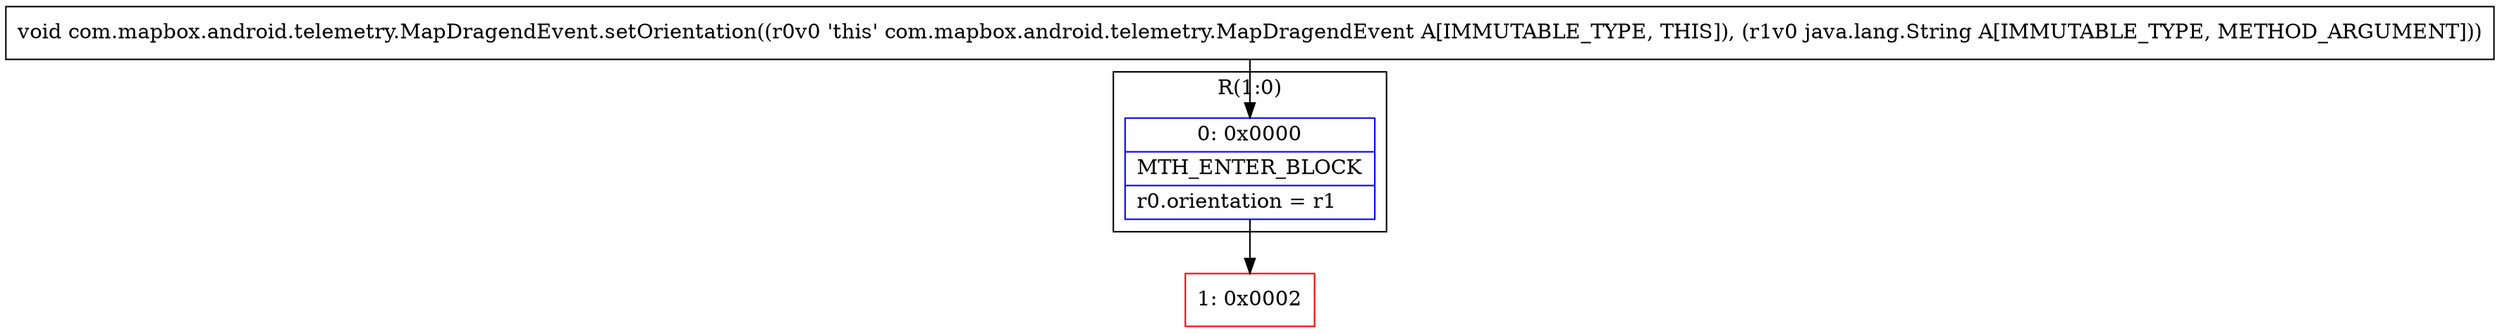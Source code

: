 digraph "CFG forcom.mapbox.android.telemetry.MapDragendEvent.setOrientation(Ljava\/lang\/String;)V" {
subgraph cluster_Region_529022568 {
label = "R(1:0)";
node [shape=record,color=blue];
Node_0 [shape=record,label="{0\:\ 0x0000|MTH_ENTER_BLOCK\l|r0.orientation = r1\l}"];
}
Node_1 [shape=record,color=red,label="{1\:\ 0x0002}"];
MethodNode[shape=record,label="{void com.mapbox.android.telemetry.MapDragendEvent.setOrientation((r0v0 'this' com.mapbox.android.telemetry.MapDragendEvent A[IMMUTABLE_TYPE, THIS]), (r1v0 java.lang.String A[IMMUTABLE_TYPE, METHOD_ARGUMENT])) }"];
MethodNode -> Node_0;
Node_0 -> Node_1;
}

